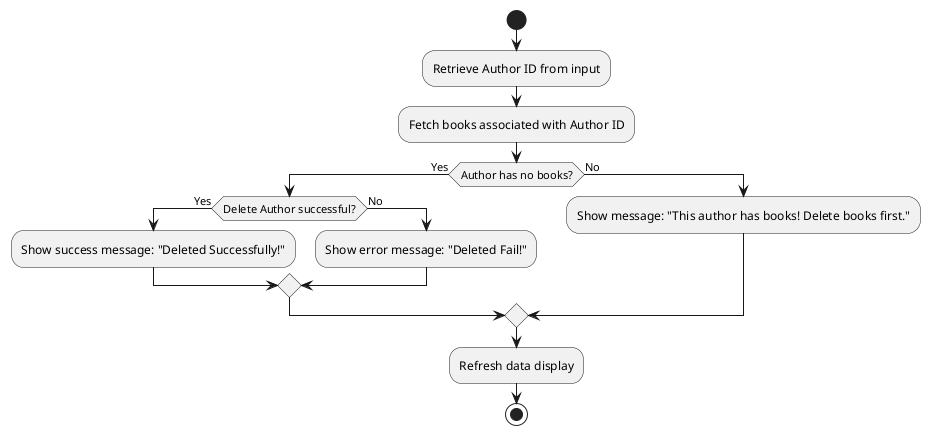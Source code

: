 @startuml
start
:Retrieve Author ID from input;
:Fetch books associated with Author ID;

if (Author has no books?) then (Yes)
    if (Delete Author successful?) then (Yes)
        :Show success message: "Deleted Successfully!";
    else (No)
        :Show error message: "Deleted Fail!";
    endif
else (No)
    :Show message: "This author has books! Delete books first.";
endif

:Refresh data display;
stop
@enduml

